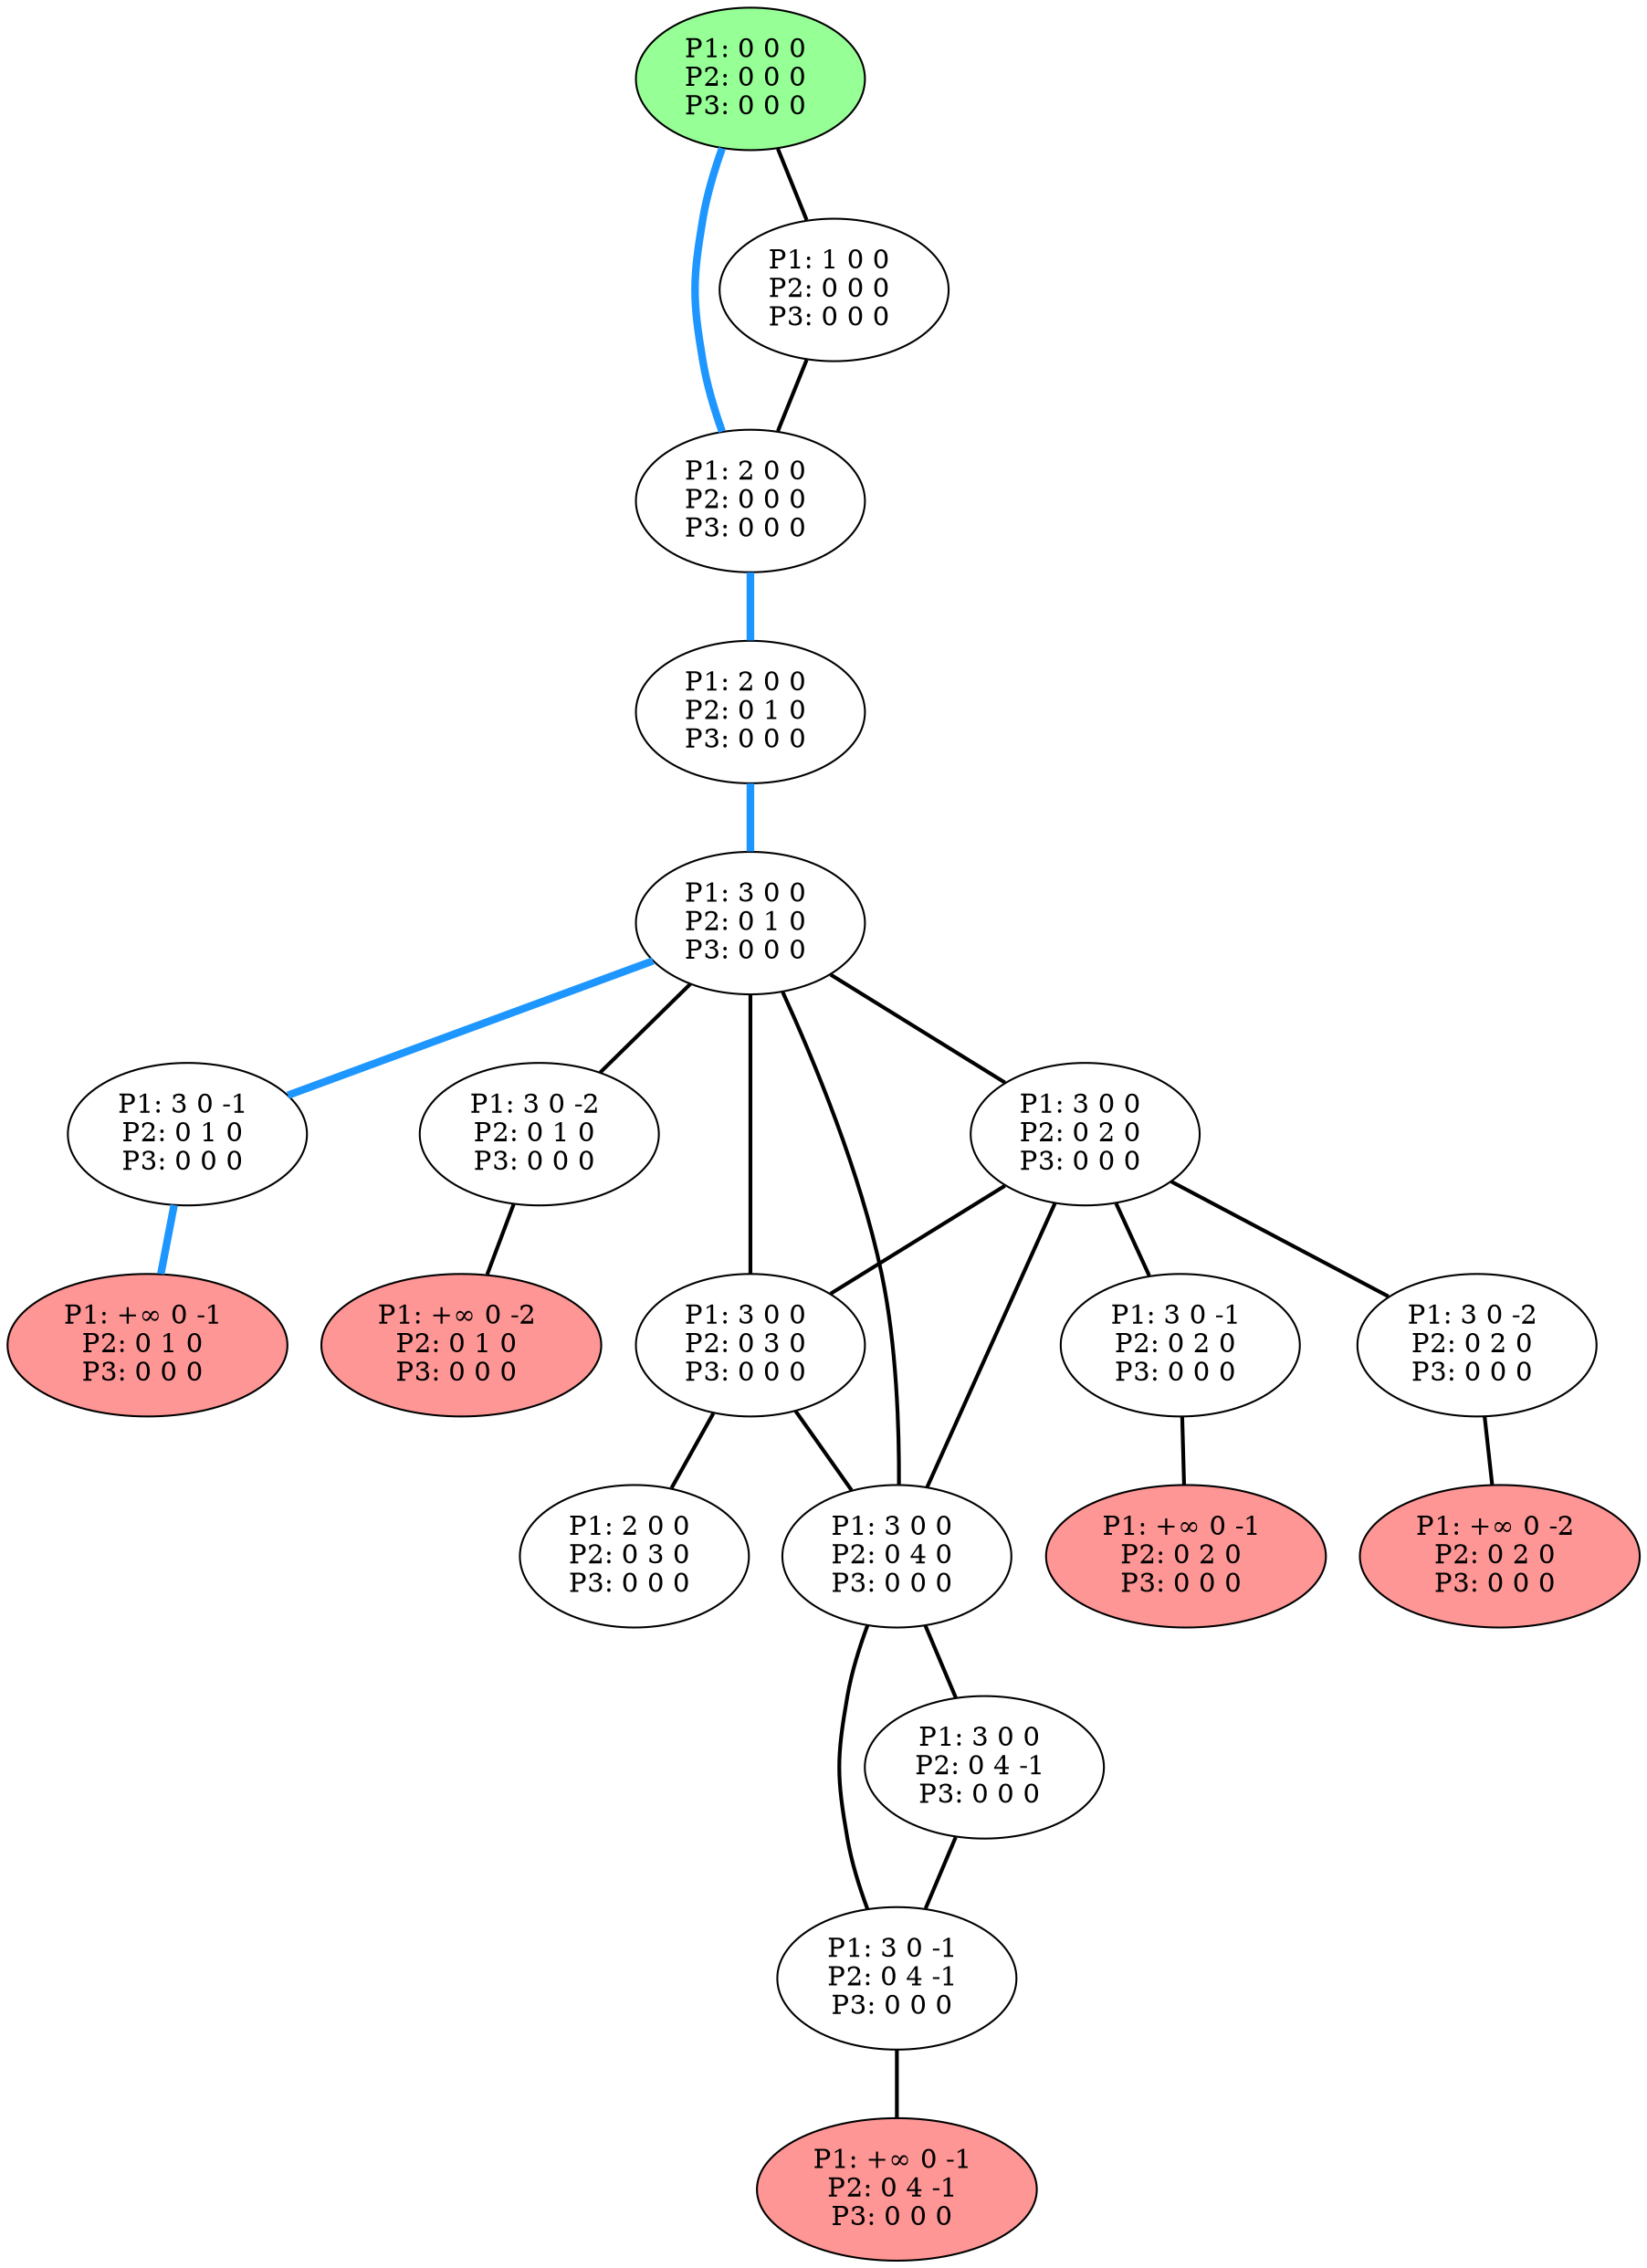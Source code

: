 graph G {
color = "black"
0 [label = "P1: 0 0 0 
P2: 0 0 0 
P3: 0 0 0 
",  style="filled", fillcolor = "#96FF96"];
1 [label = "P1: 1 0 0 
P2: 0 0 0 
P3: 0 0 0 
"];
2 [label = "P1: 2 0 0 
P2: 0 0 0 
P3: 0 0 0 
"];
3 [label = "P1: 2 0 0 
P2: 0 1 0 
P3: 0 0 0 
"];
4 [label = "P1: 3 0 0 
P2: 0 1 0 
P3: 0 0 0 
"];
5 [label = "P1: 3 0 -1 
P2: 0 1 0 
P3: 0 0 0 
"];
55 [label = "P1: +∞ 0 -1 
P2: 0 1 0 
P3: 0 0 0 
",  style="filled", fillcolor = "#FF9696"];
6 [label = "P1: 3 0 -2 
P2: 0 1 0 
P3: 0 0 0 
"];
66 [label = "P1: +∞ 0 -2 
P2: 0 1 0 
P3: 0 0 0 
",  style="filled", fillcolor = "#FF9696"];
7 [label = "P1: 3 0 0 
P2: 0 2 0 
P3: 0 0 0 
"];
8 [label = "P1: 3 0 0 
P2: 0 3 0 
P3: 0 0 0 
"];
9 [label = "P1: 3 0 0 
P2: 0 4 0 
P3: 0 0 0 
"];
10 [label = "P1: 3 0 -1 
P2: 0 2 0 
P3: 0 0 0 
"];
1010 [label = "P1: +∞ 0 -1 
P2: 0 2 0 
P3: 0 0 0 
",  style="filled", fillcolor = "#FF9696"];
11 [label = "P1: 3 0 -2 
P2: 0 2 0 
P3: 0 0 0 
"];
1111 [label = "P1: +∞ 0 -2 
P2: 0 2 0 
P3: 0 0 0 
",  style="filled", fillcolor = "#FF9696"];
12 [label = "P1: 2 0 0 
P2: 0 3 0 
P3: 0 0 0 
"];
13 [label = "P1: 3 0 0 
P2: 0 4 -1 
P3: 0 0 0 
"];
14 [label = "P1: 3 0 -1 
P2: 0 4 -1 
P3: 0 0 0 
"];
1414 [label = "P1: +∞ 0 -1 
P2: 0 4 -1 
P3: 0 0 0 
",  style="filled", fillcolor = "#FF9696"];
edge [style=bold];
0 -- 1 [color=black];
0 -- 2 [color="#1E96FF", penwidth=4.0];

1 -- 2 [color=black];

2 -- 3 [color="#1E96FF", penwidth=4.0];

3 -- 4 [color="#1E96FF", penwidth=4.0];

4 -- 5 [color="#1E96FF", penwidth=4.0];
4 -- 6 [color=black];
4 -- 7 [color=black];
4 -- 8 [color=black];
4 -- 9 [color=black];


5 -- 55 [color="#1E96FF", penwidth=4.0];

6 -- 66 [color=black];
7 -- 10 [color=black];
7 -- 11 [color=black];
7 -- 8 [color=black];
7 -- 9 [color=black];

8 -- 12 [color=black];
8 -- 9 [color=black];

9 -- 13 [color=black];
9 -- 14 [color=black];


10 -- 1010 [color=black];

11 -- 1111 [color=black];

13 -- 14 [color=black];


14 -- 1414 [color=black];
}
